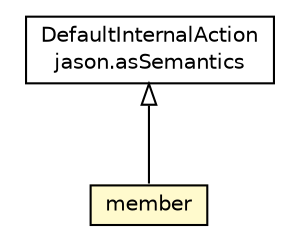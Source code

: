 #!/usr/local/bin/dot
#
# Class diagram 
# Generated by UMLGraph version R5_6_6-1-g9240c4 (http://www.umlgraph.org/)
#

digraph G {
	edge [fontname="Helvetica",fontsize=10,labelfontname="Helvetica",labelfontsize=10];
	node [fontname="Helvetica",fontsize=10,shape=plaintext];
	nodesep=0.25;
	ranksep=0.5;
	// jason.asSemantics.DefaultInternalAction
	c60816 [label=<<table title="jason.asSemantics.DefaultInternalAction" border="0" cellborder="1" cellspacing="0" cellpadding="2" port="p" href="../asSemantics/DefaultInternalAction.html">
		<tr><td><table border="0" cellspacing="0" cellpadding="1">
<tr><td align="center" balign="center"> DefaultInternalAction </td></tr>
<tr><td align="center" balign="center"> jason.asSemantics </td></tr>
		</table></td></tr>
		</table>>, URL="../asSemantics/DefaultInternalAction.html", fontname="Helvetica", fontcolor="black", fontsize=10.0];
	// jason.stdlib.member
	c60999 [label=<<table title="jason.stdlib.member" border="0" cellborder="1" cellspacing="0" cellpadding="2" port="p" bgcolor="lemonChiffon" href="./member.html">
		<tr><td><table border="0" cellspacing="0" cellpadding="1">
<tr><td align="center" balign="center"> member </td></tr>
		</table></td></tr>
		</table>>, URL="./member.html", fontname="Helvetica", fontcolor="black", fontsize=10.0];
	//jason.stdlib.member extends jason.asSemantics.DefaultInternalAction
	c60816:p -> c60999:p [dir=back,arrowtail=empty];
}

